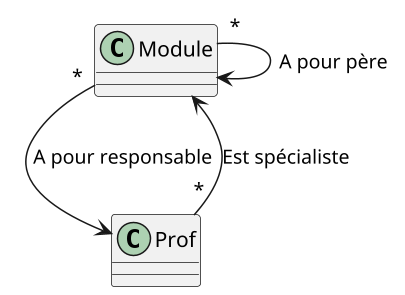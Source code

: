 @startuml
scale 1.5
class Module

class Prof

Module "*" --> Prof : A pour responsable
Prof "*" --> Module : Est spécialiste


Module "*" -> Module : A pour père
@enduml